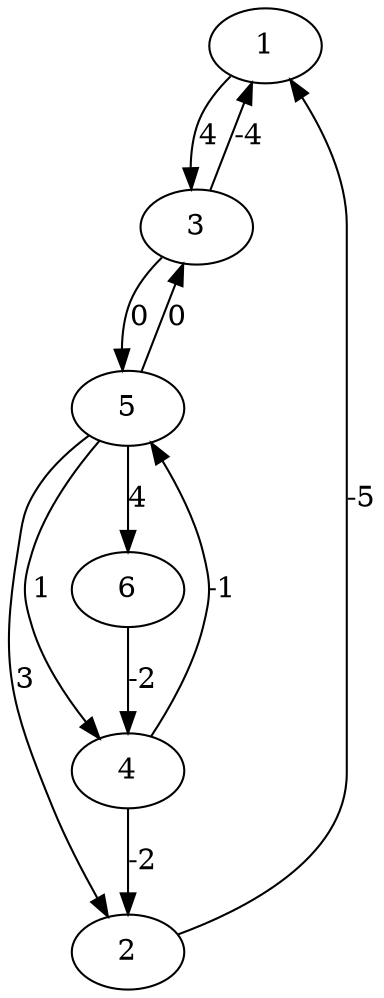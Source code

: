 digraph G {
    1 -> 3 [label="4"];
    3 -> 5 [label="0"];
    5 -> 2 [label="3"];
    5 -> 4 [label="1"];
    5 -> 6 [label="4"];
    
    2 -> 1 [label="-5"];
    3 -> 1 [label="-4"];
    4 -> 2 [label="-2"];
    5 -> 3 [label="0"];
    6 -> 4 [label="-2"];
    4 -> 5 [label="-1"];
    
}
